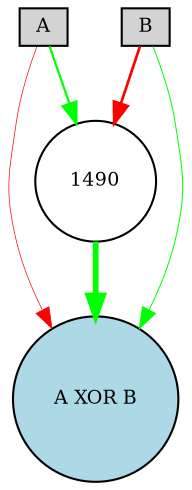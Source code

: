 digraph {
	node [fontsize=9 height=0.2 shape=circle width=0.2]
	A [fillcolor=lightgray shape=box style=filled]
	B [fillcolor=lightgray shape=box style=filled]
	"A XOR B" [fillcolor=lightblue style=filled]
	1490 [fillcolor=white style=filled]
	1490 -> "A XOR B" [color=green penwidth=2.75476096161 style=solid]
	B -> 1490 [color=red penwidth=1.28222664863 style=solid]
	B -> "A XOR B" [color=green penwidth=0.472851829446 style=solid]
	A -> 1490 [color=green penwidth=1.07490336285 style=solid]
	A -> "A XOR B" [color=red penwidth=0.33565414914 style=solid]
}
